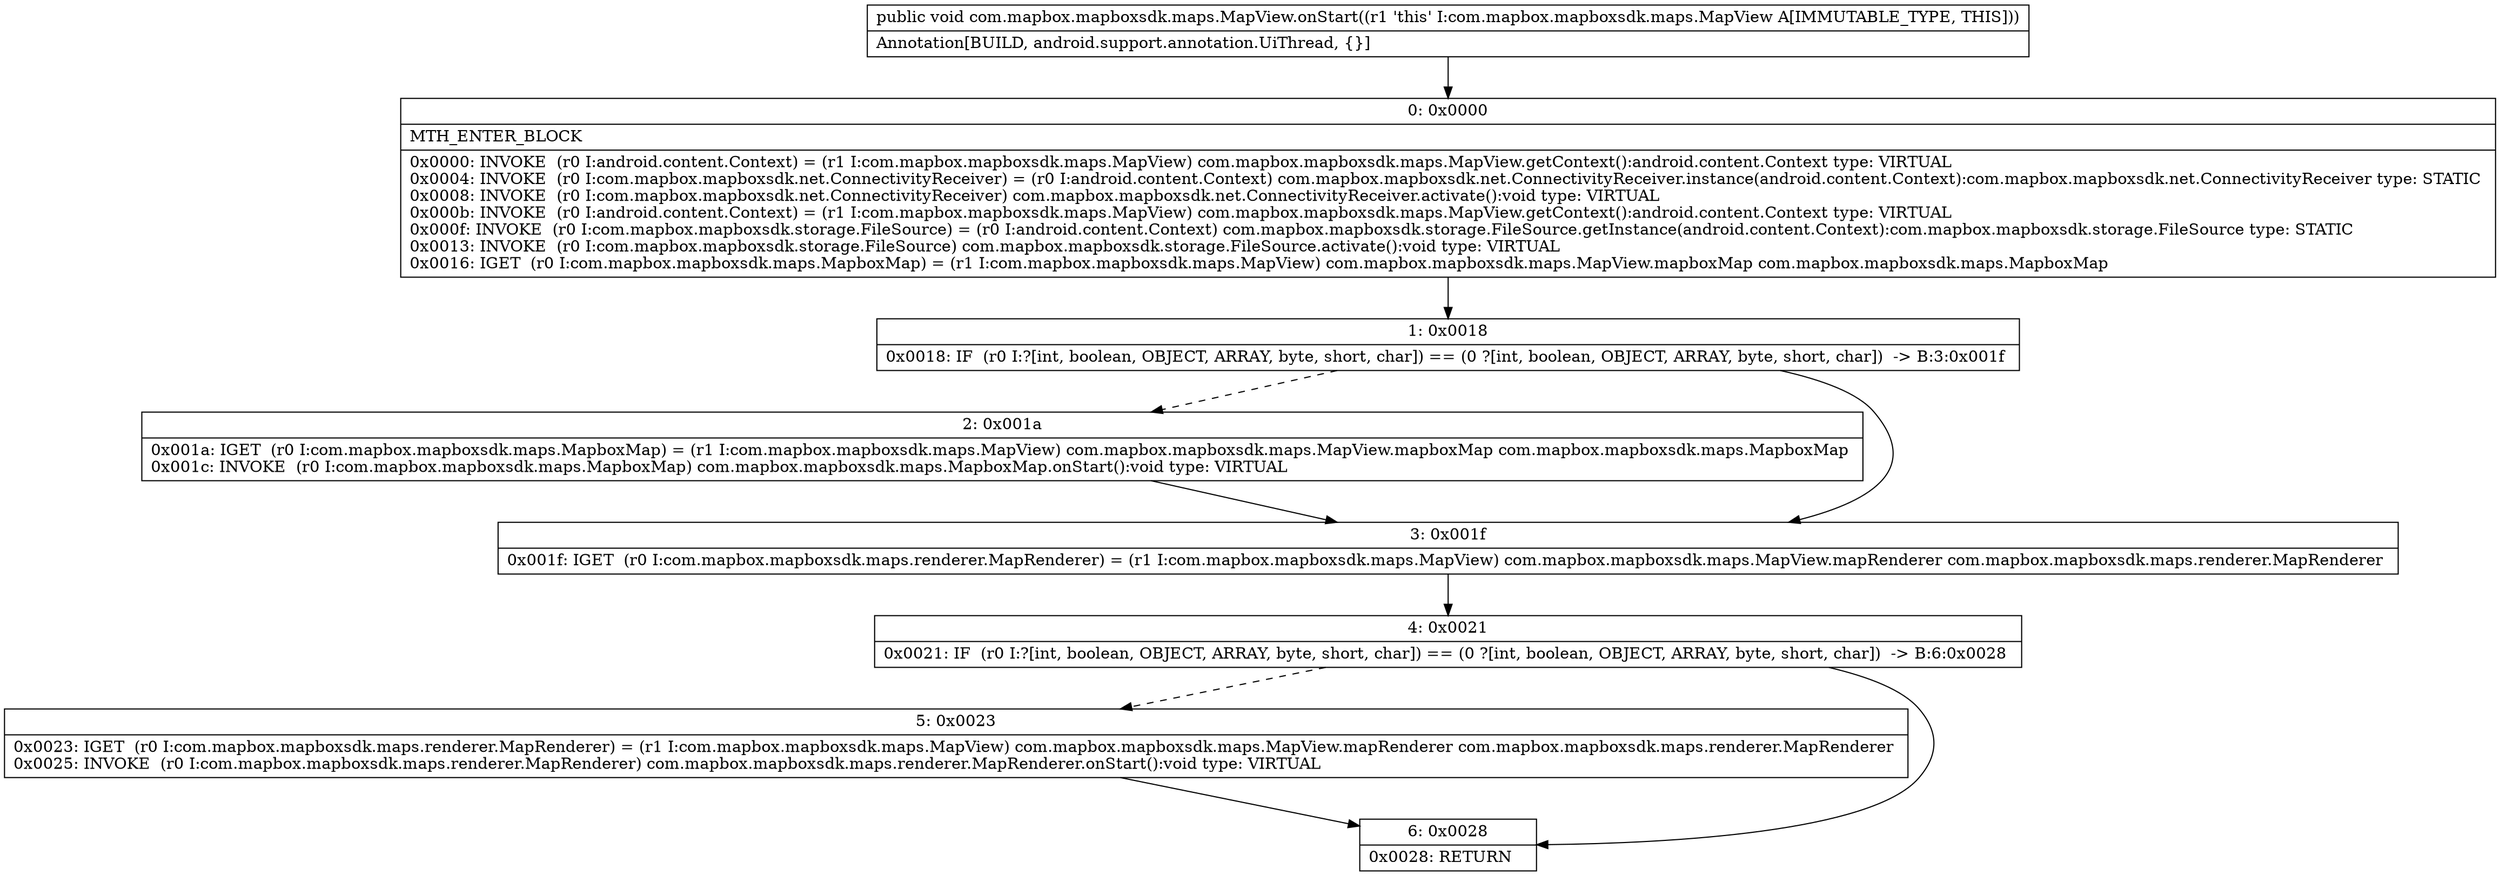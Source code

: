 digraph "CFG forcom.mapbox.mapboxsdk.maps.MapView.onStart()V" {
Node_0 [shape=record,label="{0\:\ 0x0000|MTH_ENTER_BLOCK\l|0x0000: INVOKE  (r0 I:android.content.Context) = (r1 I:com.mapbox.mapboxsdk.maps.MapView) com.mapbox.mapboxsdk.maps.MapView.getContext():android.content.Context type: VIRTUAL \l0x0004: INVOKE  (r0 I:com.mapbox.mapboxsdk.net.ConnectivityReceiver) = (r0 I:android.content.Context) com.mapbox.mapboxsdk.net.ConnectivityReceiver.instance(android.content.Context):com.mapbox.mapboxsdk.net.ConnectivityReceiver type: STATIC \l0x0008: INVOKE  (r0 I:com.mapbox.mapboxsdk.net.ConnectivityReceiver) com.mapbox.mapboxsdk.net.ConnectivityReceiver.activate():void type: VIRTUAL \l0x000b: INVOKE  (r0 I:android.content.Context) = (r1 I:com.mapbox.mapboxsdk.maps.MapView) com.mapbox.mapboxsdk.maps.MapView.getContext():android.content.Context type: VIRTUAL \l0x000f: INVOKE  (r0 I:com.mapbox.mapboxsdk.storage.FileSource) = (r0 I:android.content.Context) com.mapbox.mapboxsdk.storage.FileSource.getInstance(android.content.Context):com.mapbox.mapboxsdk.storage.FileSource type: STATIC \l0x0013: INVOKE  (r0 I:com.mapbox.mapboxsdk.storage.FileSource) com.mapbox.mapboxsdk.storage.FileSource.activate():void type: VIRTUAL \l0x0016: IGET  (r0 I:com.mapbox.mapboxsdk.maps.MapboxMap) = (r1 I:com.mapbox.mapboxsdk.maps.MapView) com.mapbox.mapboxsdk.maps.MapView.mapboxMap com.mapbox.mapboxsdk.maps.MapboxMap \l}"];
Node_1 [shape=record,label="{1\:\ 0x0018|0x0018: IF  (r0 I:?[int, boolean, OBJECT, ARRAY, byte, short, char]) == (0 ?[int, boolean, OBJECT, ARRAY, byte, short, char])  \-\> B:3:0x001f \l}"];
Node_2 [shape=record,label="{2\:\ 0x001a|0x001a: IGET  (r0 I:com.mapbox.mapboxsdk.maps.MapboxMap) = (r1 I:com.mapbox.mapboxsdk.maps.MapView) com.mapbox.mapboxsdk.maps.MapView.mapboxMap com.mapbox.mapboxsdk.maps.MapboxMap \l0x001c: INVOKE  (r0 I:com.mapbox.mapboxsdk.maps.MapboxMap) com.mapbox.mapboxsdk.maps.MapboxMap.onStart():void type: VIRTUAL \l}"];
Node_3 [shape=record,label="{3\:\ 0x001f|0x001f: IGET  (r0 I:com.mapbox.mapboxsdk.maps.renderer.MapRenderer) = (r1 I:com.mapbox.mapboxsdk.maps.MapView) com.mapbox.mapboxsdk.maps.MapView.mapRenderer com.mapbox.mapboxsdk.maps.renderer.MapRenderer \l}"];
Node_4 [shape=record,label="{4\:\ 0x0021|0x0021: IF  (r0 I:?[int, boolean, OBJECT, ARRAY, byte, short, char]) == (0 ?[int, boolean, OBJECT, ARRAY, byte, short, char])  \-\> B:6:0x0028 \l}"];
Node_5 [shape=record,label="{5\:\ 0x0023|0x0023: IGET  (r0 I:com.mapbox.mapboxsdk.maps.renderer.MapRenderer) = (r1 I:com.mapbox.mapboxsdk.maps.MapView) com.mapbox.mapboxsdk.maps.MapView.mapRenderer com.mapbox.mapboxsdk.maps.renderer.MapRenderer \l0x0025: INVOKE  (r0 I:com.mapbox.mapboxsdk.maps.renderer.MapRenderer) com.mapbox.mapboxsdk.maps.renderer.MapRenderer.onStart():void type: VIRTUAL \l}"];
Node_6 [shape=record,label="{6\:\ 0x0028|0x0028: RETURN   \l}"];
MethodNode[shape=record,label="{public void com.mapbox.mapboxsdk.maps.MapView.onStart((r1 'this' I:com.mapbox.mapboxsdk.maps.MapView A[IMMUTABLE_TYPE, THIS]))  | Annotation[BUILD, android.support.annotation.UiThread, \{\}]\l}"];
MethodNode -> Node_0;
Node_0 -> Node_1;
Node_1 -> Node_2[style=dashed];
Node_1 -> Node_3;
Node_2 -> Node_3;
Node_3 -> Node_4;
Node_4 -> Node_5[style=dashed];
Node_4 -> Node_6;
Node_5 -> Node_6;
}

